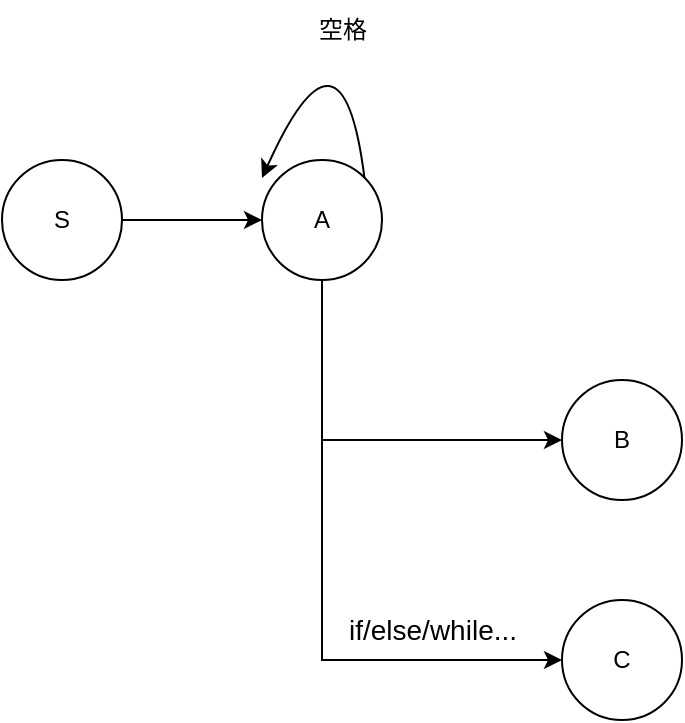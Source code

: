 <mxfile version="24.2.5" type="github">
  <diagram name="第 1 页" id="NYdWt73HonkPd0I-psLN">
    <mxGraphModel dx="1290" dy="541" grid="1" gridSize="10" guides="1" tooltips="1" connect="1" arrows="1" fold="1" page="1" pageScale="1" pageWidth="827" pageHeight="1169" math="0" shadow="0">
      <root>
        <mxCell id="0" />
        <mxCell id="1" parent="0" />
        <mxCell id="AzY2mKM7OKnq5ZkE7Jx8-1" value="S" style="ellipse;whiteSpace=wrap;html=1;aspect=fixed;" vertex="1" parent="1">
          <mxGeometry x="120" y="240" width="60" height="60" as="geometry" />
        </mxCell>
        <mxCell id="AzY2mKM7OKnq5ZkE7Jx8-2" value="A" style="ellipse;whiteSpace=wrap;html=1;aspect=fixed;" vertex="1" parent="1">
          <mxGeometry x="250" y="240" width="60" height="60" as="geometry" />
        </mxCell>
        <mxCell id="AzY2mKM7OKnq5ZkE7Jx8-3" value="C" style="ellipse;whiteSpace=wrap;html=1;aspect=fixed;" vertex="1" parent="1">
          <mxGeometry x="400" y="460" width="60" height="60" as="geometry" />
        </mxCell>
        <mxCell id="AzY2mKM7OKnq5ZkE7Jx8-4" value="B" style="ellipse;whiteSpace=wrap;html=1;aspect=fixed;" vertex="1" parent="1">
          <mxGeometry x="400" y="350" width="60" height="60" as="geometry" />
        </mxCell>
        <mxCell id="AzY2mKM7OKnq5ZkE7Jx8-5" value="" style="endArrow=classic;html=1;rounded=0;exitX=1;exitY=0.5;exitDx=0;exitDy=0;entryX=0;entryY=0.5;entryDx=0;entryDy=0;" edge="1" parent="1" source="AzY2mKM7OKnq5ZkE7Jx8-1" target="AzY2mKM7OKnq5ZkE7Jx8-2">
          <mxGeometry width="50" height="50" relative="1" as="geometry">
            <mxPoint x="390" y="310" as="sourcePoint" />
            <mxPoint x="220" y="270" as="targetPoint" />
          </mxGeometry>
        </mxCell>
        <mxCell id="AzY2mKM7OKnq5ZkE7Jx8-6" value="" style="curved=1;endArrow=classic;html=1;rounded=0;exitX=1;exitY=0;exitDx=0;exitDy=0;" edge="1" parent="1" source="AzY2mKM7OKnq5ZkE7Jx8-2">
          <mxGeometry width="50" height="50" relative="1" as="geometry">
            <mxPoint x="280" y="180" as="sourcePoint" />
            <mxPoint x="250" y="249" as="targetPoint" />
            <Array as="points">
              <mxPoint x="290" y="160" />
            </Array>
          </mxGeometry>
        </mxCell>
        <mxCell id="AzY2mKM7OKnq5ZkE7Jx8-8" value="空格" style="text;html=1;align=center;verticalAlign=middle;resizable=0;points=[];autosize=1;strokeColor=none;fillColor=none;" vertex="1" parent="1">
          <mxGeometry x="265" y="160" width="50" height="30" as="geometry" />
        </mxCell>
        <mxCell id="AzY2mKM7OKnq5ZkE7Jx8-19" value="" style="endArrow=classic;html=1;rounded=0;exitX=0.5;exitY=1;exitDx=0;exitDy=0;entryX=0;entryY=0.5;entryDx=0;entryDy=0;" edge="1" parent="1" source="AzY2mKM7OKnq5ZkE7Jx8-2" target="AzY2mKM7OKnq5ZkE7Jx8-3">
          <mxGeometry width="50" height="50" relative="1" as="geometry">
            <mxPoint x="160" y="430" as="sourcePoint" />
            <mxPoint x="280" y="540" as="targetPoint" />
            <Array as="points">
              <mxPoint x="280" y="400" />
              <mxPoint x="280" y="490" />
            </Array>
          </mxGeometry>
        </mxCell>
        <mxCell id="AzY2mKM7OKnq5ZkE7Jx8-20" value="" style="endArrow=classic;html=1;rounded=0;" edge="1" parent="1" target="AzY2mKM7OKnq5ZkE7Jx8-4">
          <mxGeometry width="50" height="50" relative="1" as="geometry">
            <mxPoint x="280" y="380" as="sourcePoint" />
            <mxPoint x="440" y="260" as="targetPoint" />
          </mxGeometry>
        </mxCell>
        <mxCell id="AzY2mKM7OKnq5ZkE7Jx8-21" value="&lt;font style=&quot;font-size: 14px;&quot;&gt;if/else/while...&lt;/font&gt;" style="text;html=1;align=center;verticalAlign=middle;resizable=0;points=[];autosize=1;strokeColor=none;fillColor=none;" vertex="1" parent="1">
          <mxGeometry x="280" y="460" width="110" height="30" as="geometry" />
        </mxCell>
      </root>
    </mxGraphModel>
  </diagram>
</mxfile>
